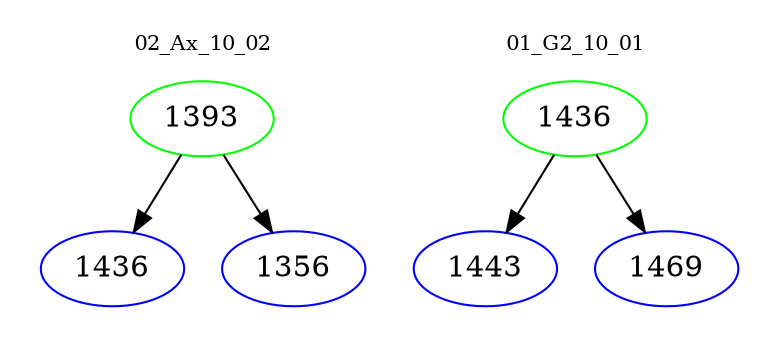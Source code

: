 digraph{
subgraph cluster_0 {
color = white
label = "02_Ax_10_02";
fontsize=10;
T0_1393 [label="1393", color="green"]
T0_1393 -> T0_1436 [color="black"]
T0_1436 [label="1436", color="blue"]
T0_1393 -> T0_1356 [color="black"]
T0_1356 [label="1356", color="blue"]
}
subgraph cluster_1 {
color = white
label = "01_G2_10_01";
fontsize=10;
T1_1436 [label="1436", color="green"]
T1_1436 -> T1_1443 [color="black"]
T1_1443 [label="1443", color="blue"]
T1_1436 -> T1_1469 [color="black"]
T1_1469 [label="1469", color="blue"]
}
}
